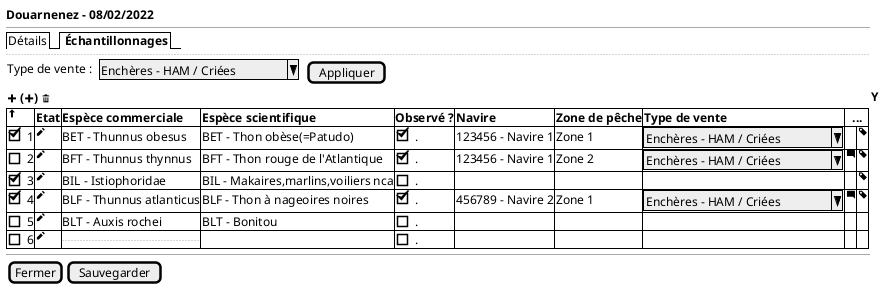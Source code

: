@startsalt
{
  <b>Douarnenez - 08/02/2022
  --
  {/  Détails | <b> Échantillonnages}
  ..
  { Type de vente : | . | ^Enchères - HAM / Criées^ | . | [Appliquer] }

  { <&plus> <b>(<&plus>) <&trash> } | <b>Y
	{#
      <&arrow-thick-top> | <b>Etat | <b>Espèce commerciale | <b>Espèce scientifique  | <b>Observé ? | <b>Navire | <b>Zone de pêche| <b>Type de vente | <b>  ... | *
      [X] 1 | <&pencil> |  BET - Thunnus obesus | BET - Thon obèse(=Patudo) | [X]. | 123456 - Navire 1 | Zone 1 | ^Enchères - HAM / Criées^ | . | <&tag>
      [] 2 |<&pencil>  | BFT - Thunnus thynnus | BFT - Thon rouge de l'Atlantique |  [X]. | 123456 - Navire 1 | Zone 2 | ^Enchères - HAM / Criées^ | <&comment-square> | <&tag>
      [X] 3 |<&pencil>  | BIL - Istiophoridae | BIL - Makaires,marlins,voiliers nca | [ ]. | . | . | . | . | <&tag>
      [X] 4 |<&pencil>  | BLF - Thunnus atlanticus | BLF - Thon à nageoires noires | [X]. | 456789 - Navire 2 | Zone 1 | ^Enchères - HAM / Criées^ | <&comment-square> | <&tag>
      [] 5 |<&pencil>  | BLT - Auxis rochei | BLT - Bonitou | [ ] . | . | . | . | . | .
      [] 6 | <&pencil>  | ... | . | [ ] . | . | . | . | . | .
    }
  --

  {
    [Fermer] | [Sauvegarder]
  }
}
@endsalt
